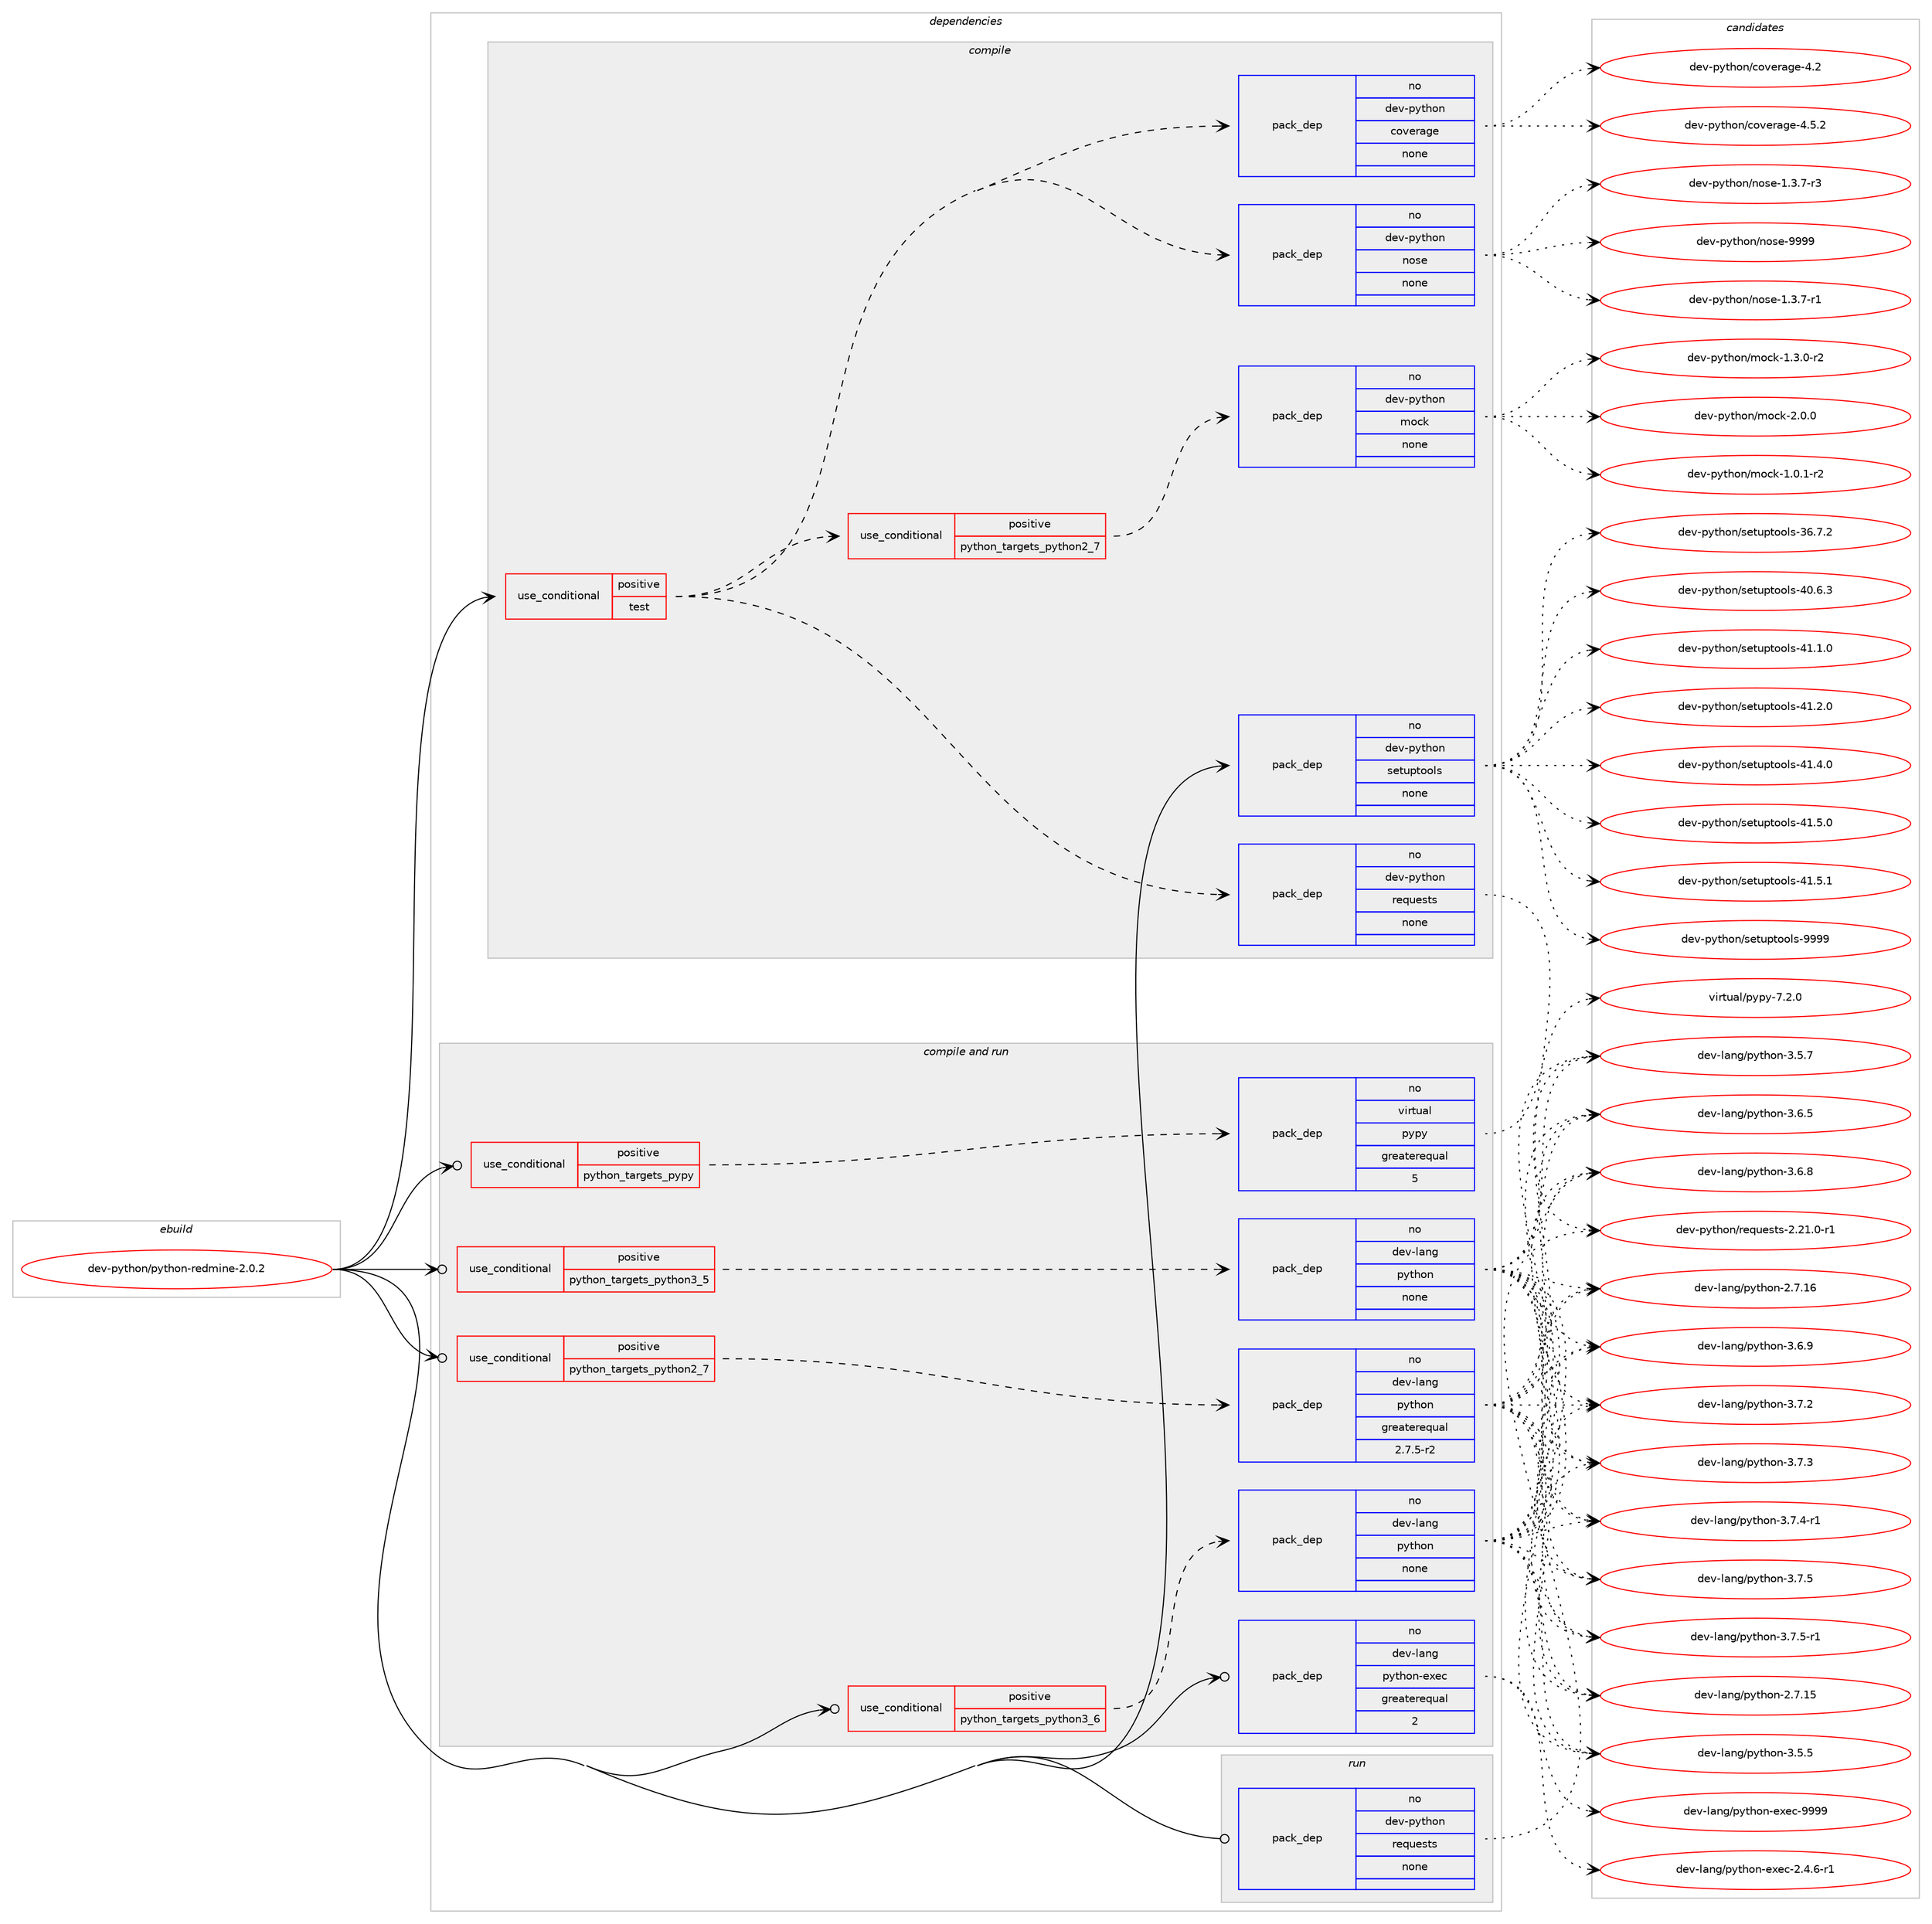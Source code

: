 digraph prolog {

# *************
# Graph options
# *************

newrank=true;
concentrate=true;
compound=true;
graph [rankdir=LR,fontname=Helvetica,fontsize=10,ranksep=1.5];#, ranksep=2.5, nodesep=0.2];
edge  [arrowhead=vee];
node  [fontname=Helvetica,fontsize=10];

# **********
# The ebuild
# **********

subgraph cluster_leftcol {
color=gray;
rank=same;
label=<<i>ebuild</i>>;
id [label="dev-python/python-redmine-2.0.2", color=red, width=4, href="../dev-python/python-redmine-2.0.2.svg"];
}

# ****************
# The dependencies
# ****************

subgraph cluster_midcol {
color=gray;
label=<<i>dependencies</i>>;
subgraph cluster_compile {
fillcolor="#eeeeee";
style=filled;
label=<<i>compile</i>>;
subgraph cond147849 {
dependency632691 [label=<<TABLE BORDER="0" CELLBORDER="1" CELLSPACING="0" CELLPADDING="4"><TR><TD ROWSPAN="3" CELLPADDING="10">use_conditional</TD></TR><TR><TD>positive</TD></TR><TR><TD>test</TD></TR></TABLE>>, shape=none, color=red];
subgraph pack472970 {
dependency632692 [label=<<TABLE BORDER="0" CELLBORDER="1" CELLSPACING="0" CELLPADDING="4" WIDTH="220"><TR><TD ROWSPAN="6" CELLPADDING="30">pack_dep</TD></TR><TR><TD WIDTH="110">no</TD></TR><TR><TD>dev-python</TD></TR><TR><TD>requests</TD></TR><TR><TD>none</TD></TR><TR><TD></TD></TR></TABLE>>, shape=none, color=blue];
}
dependency632691:e -> dependency632692:w [weight=20,style="dashed",arrowhead="vee"];
subgraph pack472971 {
dependency632693 [label=<<TABLE BORDER="0" CELLBORDER="1" CELLSPACING="0" CELLPADDING="4" WIDTH="220"><TR><TD ROWSPAN="6" CELLPADDING="30">pack_dep</TD></TR><TR><TD WIDTH="110">no</TD></TR><TR><TD>dev-python</TD></TR><TR><TD>coverage</TD></TR><TR><TD>none</TD></TR><TR><TD></TD></TR></TABLE>>, shape=none, color=blue];
}
dependency632691:e -> dependency632693:w [weight=20,style="dashed",arrowhead="vee"];
subgraph cond147850 {
dependency632694 [label=<<TABLE BORDER="0" CELLBORDER="1" CELLSPACING="0" CELLPADDING="4"><TR><TD ROWSPAN="3" CELLPADDING="10">use_conditional</TD></TR><TR><TD>positive</TD></TR><TR><TD>python_targets_python2_7</TD></TR></TABLE>>, shape=none, color=red];
subgraph pack472972 {
dependency632695 [label=<<TABLE BORDER="0" CELLBORDER="1" CELLSPACING="0" CELLPADDING="4" WIDTH="220"><TR><TD ROWSPAN="6" CELLPADDING="30">pack_dep</TD></TR><TR><TD WIDTH="110">no</TD></TR><TR><TD>dev-python</TD></TR><TR><TD>mock</TD></TR><TR><TD>none</TD></TR><TR><TD></TD></TR></TABLE>>, shape=none, color=blue];
}
dependency632694:e -> dependency632695:w [weight=20,style="dashed",arrowhead="vee"];
}
dependency632691:e -> dependency632694:w [weight=20,style="dashed",arrowhead="vee"];
subgraph pack472973 {
dependency632696 [label=<<TABLE BORDER="0" CELLBORDER="1" CELLSPACING="0" CELLPADDING="4" WIDTH="220"><TR><TD ROWSPAN="6" CELLPADDING="30">pack_dep</TD></TR><TR><TD WIDTH="110">no</TD></TR><TR><TD>dev-python</TD></TR><TR><TD>nose</TD></TR><TR><TD>none</TD></TR><TR><TD></TD></TR></TABLE>>, shape=none, color=blue];
}
dependency632691:e -> dependency632696:w [weight=20,style="dashed",arrowhead="vee"];
}
id:e -> dependency632691:w [weight=20,style="solid",arrowhead="vee"];
subgraph pack472974 {
dependency632697 [label=<<TABLE BORDER="0" CELLBORDER="1" CELLSPACING="0" CELLPADDING="4" WIDTH="220"><TR><TD ROWSPAN="6" CELLPADDING="30">pack_dep</TD></TR><TR><TD WIDTH="110">no</TD></TR><TR><TD>dev-python</TD></TR><TR><TD>setuptools</TD></TR><TR><TD>none</TD></TR><TR><TD></TD></TR></TABLE>>, shape=none, color=blue];
}
id:e -> dependency632697:w [weight=20,style="solid",arrowhead="vee"];
}
subgraph cluster_compileandrun {
fillcolor="#eeeeee";
style=filled;
label=<<i>compile and run</i>>;
subgraph cond147851 {
dependency632698 [label=<<TABLE BORDER="0" CELLBORDER="1" CELLSPACING="0" CELLPADDING="4"><TR><TD ROWSPAN="3" CELLPADDING="10">use_conditional</TD></TR><TR><TD>positive</TD></TR><TR><TD>python_targets_pypy</TD></TR></TABLE>>, shape=none, color=red];
subgraph pack472975 {
dependency632699 [label=<<TABLE BORDER="0" CELLBORDER="1" CELLSPACING="0" CELLPADDING="4" WIDTH="220"><TR><TD ROWSPAN="6" CELLPADDING="30">pack_dep</TD></TR><TR><TD WIDTH="110">no</TD></TR><TR><TD>virtual</TD></TR><TR><TD>pypy</TD></TR><TR><TD>greaterequal</TD></TR><TR><TD>5</TD></TR></TABLE>>, shape=none, color=blue];
}
dependency632698:e -> dependency632699:w [weight=20,style="dashed",arrowhead="vee"];
}
id:e -> dependency632698:w [weight=20,style="solid",arrowhead="odotvee"];
subgraph cond147852 {
dependency632700 [label=<<TABLE BORDER="0" CELLBORDER="1" CELLSPACING="0" CELLPADDING="4"><TR><TD ROWSPAN="3" CELLPADDING="10">use_conditional</TD></TR><TR><TD>positive</TD></TR><TR><TD>python_targets_python2_7</TD></TR></TABLE>>, shape=none, color=red];
subgraph pack472976 {
dependency632701 [label=<<TABLE BORDER="0" CELLBORDER="1" CELLSPACING="0" CELLPADDING="4" WIDTH="220"><TR><TD ROWSPAN="6" CELLPADDING="30">pack_dep</TD></TR><TR><TD WIDTH="110">no</TD></TR><TR><TD>dev-lang</TD></TR><TR><TD>python</TD></TR><TR><TD>greaterequal</TD></TR><TR><TD>2.7.5-r2</TD></TR></TABLE>>, shape=none, color=blue];
}
dependency632700:e -> dependency632701:w [weight=20,style="dashed",arrowhead="vee"];
}
id:e -> dependency632700:w [weight=20,style="solid",arrowhead="odotvee"];
subgraph cond147853 {
dependency632702 [label=<<TABLE BORDER="0" CELLBORDER="1" CELLSPACING="0" CELLPADDING="4"><TR><TD ROWSPAN="3" CELLPADDING="10">use_conditional</TD></TR><TR><TD>positive</TD></TR><TR><TD>python_targets_python3_5</TD></TR></TABLE>>, shape=none, color=red];
subgraph pack472977 {
dependency632703 [label=<<TABLE BORDER="0" CELLBORDER="1" CELLSPACING="0" CELLPADDING="4" WIDTH="220"><TR><TD ROWSPAN="6" CELLPADDING="30">pack_dep</TD></TR><TR><TD WIDTH="110">no</TD></TR><TR><TD>dev-lang</TD></TR><TR><TD>python</TD></TR><TR><TD>none</TD></TR><TR><TD></TD></TR></TABLE>>, shape=none, color=blue];
}
dependency632702:e -> dependency632703:w [weight=20,style="dashed",arrowhead="vee"];
}
id:e -> dependency632702:w [weight=20,style="solid",arrowhead="odotvee"];
subgraph cond147854 {
dependency632704 [label=<<TABLE BORDER="0" CELLBORDER="1" CELLSPACING="0" CELLPADDING="4"><TR><TD ROWSPAN="3" CELLPADDING="10">use_conditional</TD></TR><TR><TD>positive</TD></TR><TR><TD>python_targets_python3_6</TD></TR></TABLE>>, shape=none, color=red];
subgraph pack472978 {
dependency632705 [label=<<TABLE BORDER="0" CELLBORDER="1" CELLSPACING="0" CELLPADDING="4" WIDTH="220"><TR><TD ROWSPAN="6" CELLPADDING="30">pack_dep</TD></TR><TR><TD WIDTH="110">no</TD></TR><TR><TD>dev-lang</TD></TR><TR><TD>python</TD></TR><TR><TD>none</TD></TR><TR><TD></TD></TR></TABLE>>, shape=none, color=blue];
}
dependency632704:e -> dependency632705:w [weight=20,style="dashed",arrowhead="vee"];
}
id:e -> dependency632704:w [weight=20,style="solid",arrowhead="odotvee"];
subgraph pack472979 {
dependency632706 [label=<<TABLE BORDER="0" CELLBORDER="1" CELLSPACING="0" CELLPADDING="4" WIDTH="220"><TR><TD ROWSPAN="6" CELLPADDING="30">pack_dep</TD></TR><TR><TD WIDTH="110">no</TD></TR><TR><TD>dev-lang</TD></TR><TR><TD>python-exec</TD></TR><TR><TD>greaterequal</TD></TR><TR><TD>2</TD></TR></TABLE>>, shape=none, color=blue];
}
id:e -> dependency632706:w [weight=20,style="solid",arrowhead="odotvee"];
}
subgraph cluster_run {
fillcolor="#eeeeee";
style=filled;
label=<<i>run</i>>;
subgraph pack472980 {
dependency632707 [label=<<TABLE BORDER="0" CELLBORDER="1" CELLSPACING="0" CELLPADDING="4" WIDTH="220"><TR><TD ROWSPAN="6" CELLPADDING="30">pack_dep</TD></TR><TR><TD WIDTH="110">no</TD></TR><TR><TD>dev-python</TD></TR><TR><TD>requests</TD></TR><TR><TD>none</TD></TR><TR><TD></TD></TR></TABLE>>, shape=none, color=blue];
}
id:e -> dependency632707:w [weight=20,style="solid",arrowhead="odot"];
}
}

# **************
# The candidates
# **************

subgraph cluster_choices {
rank=same;
color=gray;
label=<<i>candidates</i>>;

subgraph choice472970 {
color=black;
nodesep=1;
choice1001011184511212111610411111047114101113117101115116115455046504946484511449 [label="dev-python/requests-2.21.0-r1", color=red, width=4,href="../dev-python/requests-2.21.0-r1.svg"];
dependency632692:e -> choice1001011184511212111610411111047114101113117101115116115455046504946484511449:w [style=dotted,weight="100"];
}
subgraph choice472971 {
color=black;
nodesep=1;
choice1001011184511212111610411111047991111181011149710310145524650 [label="dev-python/coverage-4.2", color=red, width=4,href="../dev-python/coverage-4.2.svg"];
choice10010111845112121116104111110479911111810111497103101455246534650 [label="dev-python/coverage-4.5.2", color=red, width=4,href="../dev-python/coverage-4.5.2.svg"];
dependency632693:e -> choice1001011184511212111610411111047991111181011149710310145524650:w [style=dotted,weight="100"];
dependency632693:e -> choice10010111845112121116104111110479911111810111497103101455246534650:w [style=dotted,weight="100"];
}
subgraph choice472972 {
color=black;
nodesep=1;
choice1001011184511212111610411111047109111991074549464846494511450 [label="dev-python/mock-1.0.1-r2", color=red, width=4,href="../dev-python/mock-1.0.1-r2.svg"];
choice1001011184511212111610411111047109111991074549465146484511450 [label="dev-python/mock-1.3.0-r2", color=red, width=4,href="../dev-python/mock-1.3.0-r2.svg"];
choice100101118451121211161041111104710911199107455046484648 [label="dev-python/mock-2.0.0", color=red, width=4,href="../dev-python/mock-2.0.0.svg"];
dependency632695:e -> choice1001011184511212111610411111047109111991074549464846494511450:w [style=dotted,weight="100"];
dependency632695:e -> choice1001011184511212111610411111047109111991074549465146484511450:w [style=dotted,weight="100"];
dependency632695:e -> choice100101118451121211161041111104710911199107455046484648:w [style=dotted,weight="100"];
}
subgraph choice472973 {
color=black;
nodesep=1;
choice10010111845112121116104111110471101111151014549465146554511449 [label="dev-python/nose-1.3.7-r1", color=red, width=4,href="../dev-python/nose-1.3.7-r1.svg"];
choice10010111845112121116104111110471101111151014549465146554511451 [label="dev-python/nose-1.3.7-r3", color=red, width=4,href="../dev-python/nose-1.3.7-r3.svg"];
choice10010111845112121116104111110471101111151014557575757 [label="dev-python/nose-9999", color=red, width=4,href="../dev-python/nose-9999.svg"];
dependency632696:e -> choice10010111845112121116104111110471101111151014549465146554511449:w [style=dotted,weight="100"];
dependency632696:e -> choice10010111845112121116104111110471101111151014549465146554511451:w [style=dotted,weight="100"];
dependency632696:e -> choice10010111845112121116104111110471101111151014557575757:w [style=dotted,weight="100"];
}
subgraph choice472974 {
color=black;
nodesep=1;
choice100101118451121211161041111104711510111611711211611111110811545515446554650 [label="dev-python/setuptools-36.7.2", color=red, width=4,href="../dev-python/setuptools-36.7.2.svg"];
choice100101118451121211161041111104711510111611711211611111110811545524846544651 [label="dev-python/setuptools-40.6.3", color=red, width=4,href="../dev-python/setuptools-40.6.3.svg"];
choice100101118451121211161041111104711510111611711211611111110811545524946494648 [label="dev-python/setuptools-41.1.0", color=red, width=4,href="../dev-python/setuptools-41.1.0.svg"];
choice100101118451121211161041111104711510111611711211611111110811545524946504648 [label="dev-python/setuptools-41.2.0", color=red, width=4,href="../dev-python/setuptools-41.2.0.svg"];
choice100101118451121211161041111104711510111611711211611111110811545524946524648 [label="dev-python/setuptools-41.4.0", color=red, width=4,href="../dev-python/setuptools-41.4.0.svg"];
choice100101118451121211161041111104711510111611711211611111110811545524946534648 [label="dev-python/setuptools-41.5.0", color=red, width=4,href="../dev-python/setuptools-41.5.0.svg"];
choice100101118451121211161041111104711510111611711211611111110811545524946534649 [label="dev-python/setuptools-41.5.1", color=red, width=4,href="../dev-python/setuptools-41.5.1.svg"];
choice10010111845112121116104111110471151011161171121161111111081154557575757 [label="dev-python/setuptools-9999", color=red, width=4,href="../dev-python/setuptools-9999.svg"];
dependency632697:e -> choice100101118451121211161041111104711510111611711211611111110811545515446554650:w [style=dotted,weight="100"];
dependency632697:e -> choice100101118451121211161041111104711510111611711211611111110811545524846544651:w [style=dotted,weight="100"];
dependency632697:e -> choice100101118451121211161041111104711510111611711211611111110811545524946494648:w [style=dotted,weight="100"];
dependency632697:e -> choice100101118451121211161041111104711510111611711211611111110811545524946504648:w [style=dotted,weight="100"];
dependency632697:e -> choice100101118451121211161041111104711510111611711211611111110811545524946524648:w [style=dotted,weight="100"];
dependency632697:e -> choice100101118451121211161041111104711510111611711211611111110811545524946534648:w [style=dotted,weight="100"];
dependency632697:e -> choice100101118451121211161041111104711510111611711211611111110811545524946534649:w [style=dotted,weight="100"];
dependency632697:e -> choice10010111845112121116104111110471151011161171121161111111081154557575757:w [style=dotted,weight="100"];
}
subgraph choice472975 {
color=black;
nodesep=1;
choice1181051141161179710847112121112121455546504648 [label="virtual/pypy-7.2.0", color=red, width=4,href="../virtual/pypy-7.2.0.svg"];
dependency632699:e -> choice1181051141161179710847112121112121455546504648:w [style=dotted,weight="100"];
}
subgraph choice472976 {
color=black;
nodesep=1;
choice10010111845108971101034711212111610411111045504655464953 [label="dev-lang/python-2.7.15", color=red, width=4,href="../dev-lang/python-2.7.15.svg"];
choice10010111845108971101034711212111610411111045504655464954 [label="dev-lang/python-2.7.16", color=red, width=4,href="../dev-lang/python-2.7.16.svg"];
choice100101118451089711010347112121116104111110455146534653 [label="dev-lang/python-3.5.5", color=red, width=4,href="../dev-lang/python-3.5.5.svg"];
choice100101118451089711010347112121116104111110455146534655 [label="dev-lang/python-3.5.7", color=red, width=4,href="../dev-lang/python-3.5.7.svg"];
choice100101118451089711010347112121116104111110455146544653 [label="dev-lang/python-3.6.5", color=red, width=4,href="../dev-lang/python-3.6.5.svg"];
choice100101118451089711010347112121116104111110455146544656 [label="dev-lang/python-3.6.8", color=red, width=4,href="../dev-lang/python-3.6.8.svg"];
choice100101118451089711010347112121116104111110455146544657 [label="dev-lang/python-3.6.9", color=red, width=4,href="../dev-lang/python-3.6.9.svg"];
choice100101118451089711010347112121116104111110455146554650 [label="dev-lang/python-3.7.2", color=red, width=4,href="../dev-lang/python-3.7.2.svg"];
choice100101118451089711010347112121116104111110455146554651 [label="dev-lang/python-3.7.3", color=red, width=4,href="../dev-lang/python-3.7.3.svg"];
choice1001011184510897110103471121211161041111104551465546524511449 [label="dev-lang/python-3.7.4-r1", color=red, width=4,href="../dev-lang/python-3.7.4-r1.svg"];
choice100101118451089711010347112121116104111110455146554653 [label="dev-lang/python-3.7.5", color=red, width=4,href="../dev-lang/python-3.7.5.svg"];
choice1001011184510897110103471121211161041111104551465546534511449 [label="dev-lang/python-3.7.5-r1", color=red, width=4,href="../dev-lang/python-3.7.5-r1.svg"];
dependency632701:e -> choice10010111845108971101034711212111610411111045504655464953:w [style=dotted,weight="100"];
dependency632701:e -> choice10010111845108971101034711212111610411111045504655464954:w [style=dotted,weight="100"];
dependency632701:e -> choice100101118451089711010347112121116104111110455146534653:w [style=dotted,weight="100"];
dependency632701:e -> choice100101118451089711010347112121116104111110455146534655:w [style=dotted,weight="100"];
dependency632701:e -> choice100101118451089711010347112121116104111110455146544653:w [style=dotted,weight="100"];
dependency632701:e -> choice100101118451089711010347112121116104111110455146544656:w [style=dotted,weight="100"];
dependency632701:e -> choice100101118451089711010347112121116104111110455146544657:w [style=dotted,weight="100"];
dependency632701:e -> choice100101118451089711010347112121116104111110455146554650:w [style=dotted,weight="100"];
dependency632701:e -> choice100101118451089711010347112121116104111110455146554651:w [style=dotted,weight="100"];
dependency632701:e -> choice1001011184510897110103471121211161041111104551465546524511449:w [style=dotted,weight="100"];
dependency632701:e -> choice100101118451089711010347112121116104111110455146554653:w [style=dotted,weight="100"];
dependency632701:e -> choice1001011184510897110103471121211161041111104551465546534511449:w [style=dotted,weight="100"];
}
subgraph choice472977 {
color=black;
nodesep=1;
choice10010111845108971101034711212111610411111045504655464953 [label="dev-lang/python-2.7.15", color=red, width=4,href="../dev-lang/python-2.7.15.svg"];
choice10010111845108971101034711212111610411111045504655464954 [label="dev-lang/python-2.7.16", color=red, width=4,href="../dev-lang/python-2.7.16.svg"];
choice100101118451089711010347112121116104111110455146534653 [label="dev-lang/python-3.5.5", color=red, width=4,href="../dev-lang/python-3.5.5.svg"];
choice100101118451089711010347112121116104111110455146534655 [label="dev-lang/python-3.5.7", color=red, width=4,href="../dev-lang/python-3.5.7.svg"];
choice100101118451089711010347112121116104111110455146544653 [label="dev-lang/python-3.6.5", color=red, width=4,href="../dev-lang/python-3.6.5.svg"];
choice100101118451089711010347112121116104111110455146544656 [label="dev-lang/python-3.6.8", color=red, width=4,href="../dev-lang/python-3.6.8.svg"];
choice100101118451089711010347112121116104111110455146544657 [label="dev-lang/python-3.6.9", color=red, width=4,href="../dev-lang/python-3.6.9.svg"];
choice100101118451089711010347112121116104111110455146554650 [label="dev-lang/python-3.7.2", color=red, width=4,href="../dev-lang/python-3.7.2.svg"];
choice100101118451089711010347112121116104111110455146554651 [label="dev-lang/python-3.7.3", color=red, width=4,href="../dev-lang/python-3.7.3.svg"];
choice1001011184510897110103471121211161041111104551465546524511449 [label="dev-lang/python-3.7.4-r1", color=red, width=4,href="../dev-lang/python-3.7.4-r1.svg"];
choice100101118451089711010347112121116104111110455146554653 [label="dev-lang/python-3.7.5", color=red, width=4,href="../dev-lang/python-3.7.5.svg"];
choice1001011184510897110103471121211161041111104551465546534511449 [label="dev-lang/python-3.7.5-r1", color=red, width=4,href="../dev-lang/python-3.7.5-r1.svg"];
dependency632703:e -> choice10010111845108971101034711212111610411111045504655464953:w [style=dotted,weight="100"];
dependency632703:e -> choice10010111845108971101034711212111610411111045504655464954:w [style=dotted,weight="100"];
dependency632703:e -> choice100101118451089711010347112121116104111110455146534653:w [style=dotted,weight="100"];
dependency632703:e -> choice100101118451089711010347112121116104111110455146534655:w [style=dotted,weight="100"];
dependency632703:e -> choice100101118451089711010347112121116104111110455146544653:w [style=dotted,weight="100"];
dependency632703:e -> choice100101118451089711010347112121116104111110455146544656:w [style=dotted,weight="100"];
dependency632703:e -> choice100101118451089711010347112121116104111110455146544657:w [style=dotted,weight="100"];
dependency632703:e -> choice100101118451089711010347112121116104111110455146554650:w [style=dotted,weight="100"];
dependency632703:e -> choice100101118451089711010347112121116104111110455146554651:w [style=dotted,weight="100"];
dependency632703:e -> choice1001011184510897110103471121211161041111104551465546524511449:w [style=dotted,weight="100"];
dependency632703:e -> choice100101118451089711010347112121116104111110455146554653:w [style=dotted,weight="100"];
dependency632703:e -> choice1001011184510897110103471121211161041111104551465546534511449:w [style=dotted,weight="100"];
}
subgraph choice472978 {
color=black;
nodesep=1;
choice10010111845108971101034711212111610411111045504655464953 [label="dev-lang/python-2.7.15", color=red, width=4,href="../dev-lang/python-2.7.15.svg"];
choice10010111845108971101034711212111610411111045504655464954 [label="dev-lang/python-2.7.16", color=red, width=4,href="../dev-lang/python-2.7.16.svg"];
choice100101118451089711010347112121116104111110455146534653 [label="dev-lang/python-3.5.5", color=red, width=4,href="../dev-lang/python-3.5.5.svg"];
choice100101118451089711010347112121116104111110455146534655 [label="dev-lang/python-3.5.7", color=red, width=4,href="../dev-lang/python-3.5.7.svg"];
choice100101118451089711010347112121116104111110455146544653 [label="dev-lang/python-3.6.5", color=red, width=4,href="../dev-lang/python-3.6.5.svg"];
choice100101118451089711010347112121116104111110455146544656 [label="dev-lang/python-3.6.8", color=red, width=4,href="../dev-lang/python-3.6.8.svg"];
choice100101118451089711010347112121116104111110455146544657 [label="dev-lang/python-3.6.9", color=red, width=4,href="../dev-lang/python-3.6.9.svg"];
choice100101118451089711010347112121116104111110455146554650 [label="dev-lang/python-3.7.2", color=red, width=4,href="../dev-lang/python-3.7.2.svg"];
choice100101118451089711010347112121116104111110455146554651 [label="dev-lang/python-3.7.3", color=red, width=4,href="../dev-lang/python-3.7.3.svg"];
choice1001011184510897110103471121211161041111104551465546524511449 [label="dev-lang/python-3.7.4-r1", color=red, width=4,href="../dev-lang/python-3.7.4-r1.svg"];
choice100101118451089711010347112121116104111110455146554653 [label="dev-lang/python-3.7.5", color=red, width=4,href="../dev-lang/python-3.7.5.svg"];
choice1001011184510897110103471121211161041111104551465546534511449 [label="dev-lang/python-3.7.5-r1", color=red, width=4,href="../dev-lang/python-3.7.5-r1.svg"];
dependency632705:e -> choice10010111845108971101034711212111610411111045504655464953:w [style=dotted,weight="100"];
dependency632705:e -> choice10010111845108971101034711212111610411111045504655464954:w [style=dotted,weight="100"];
dependency632705:e -> choice100101118451089711010347112121116104111110455146534653:w [style=dotted,weight="100"];
dependency632705:e -> choice100101118451089711010347112121116104111110455146534655:w [style=dotted,weight="100"];
dependency632705:e -> choice100101118451089711010347112121116104111110455146544653:w [style=dotted,weight="100"];
dependency632705:e -> choice100101118451089711010347112121116104111110455146544656:w [style=dotted,weight="100"];
dependency632705:e -> choice100101118451089711010347112121116104111110455146544657:w [style=dotted,weight="100"];
dependency632705:e -> choice100101118451089711010347112121116104111110455146554650:w [style=dotted,weight="100"];
dependency632705:e -> choice100101118451089711010347112121116104111110455146554651:w [style=dotted,weight="100"];
dependency632705:e -> choice1001011184510897110103471121211161041111104551465546524511449:w [style=dotted,weight="100"];
dependency632705:e -> choice100101118451089711010347112121116104111110455146554653:w [style=dotted,weight="100"];
dependency632705:e -> choice1001011184510897110103471121211161041111104551465546534511449:w [style=dotted,weight="100"];
}
subgraph choice472979 {
color=black;
nodesep=1;
choice10010111845108971101034711212111610411111045101120101994550465246544511449 [label="dev-lang/python-exec-2.4.6-r1", color=red, width=4,href="../dev-lang/python-exec-2.4.6-r1.svg"];
choice10010111845108971101034711212111610411111045101120101994557575757 [label="dev-lang/python-exec-9999", color=red, width=4,href="../dev-lang/python-exec-9999.svg"];
dependency632706:e -> choice10010111845108971101034711212111610411111045101120101994550465246544511449:w [style=dotted,weight="100"];
dependency632706:e -> choice10010111845108971101034711212111610411111045101120101994557575757:w [style=dotted,weight="100"];
}
subgraph choice472980 {
color=black;
nodesep=1;
choice1001011184511212111610411111047114101113117101115116115455046504946484511449 [label="dev-python/requests-2.21.0-r1", color=red, width=4,href="../dev-python/requests-2.21.0-r1.svg"];
dependency632707:e -> choice1001011184511212111610411111047114101113117101115116115455046504946484511449:w [style=dotted,weight="100"];
}
}

}
